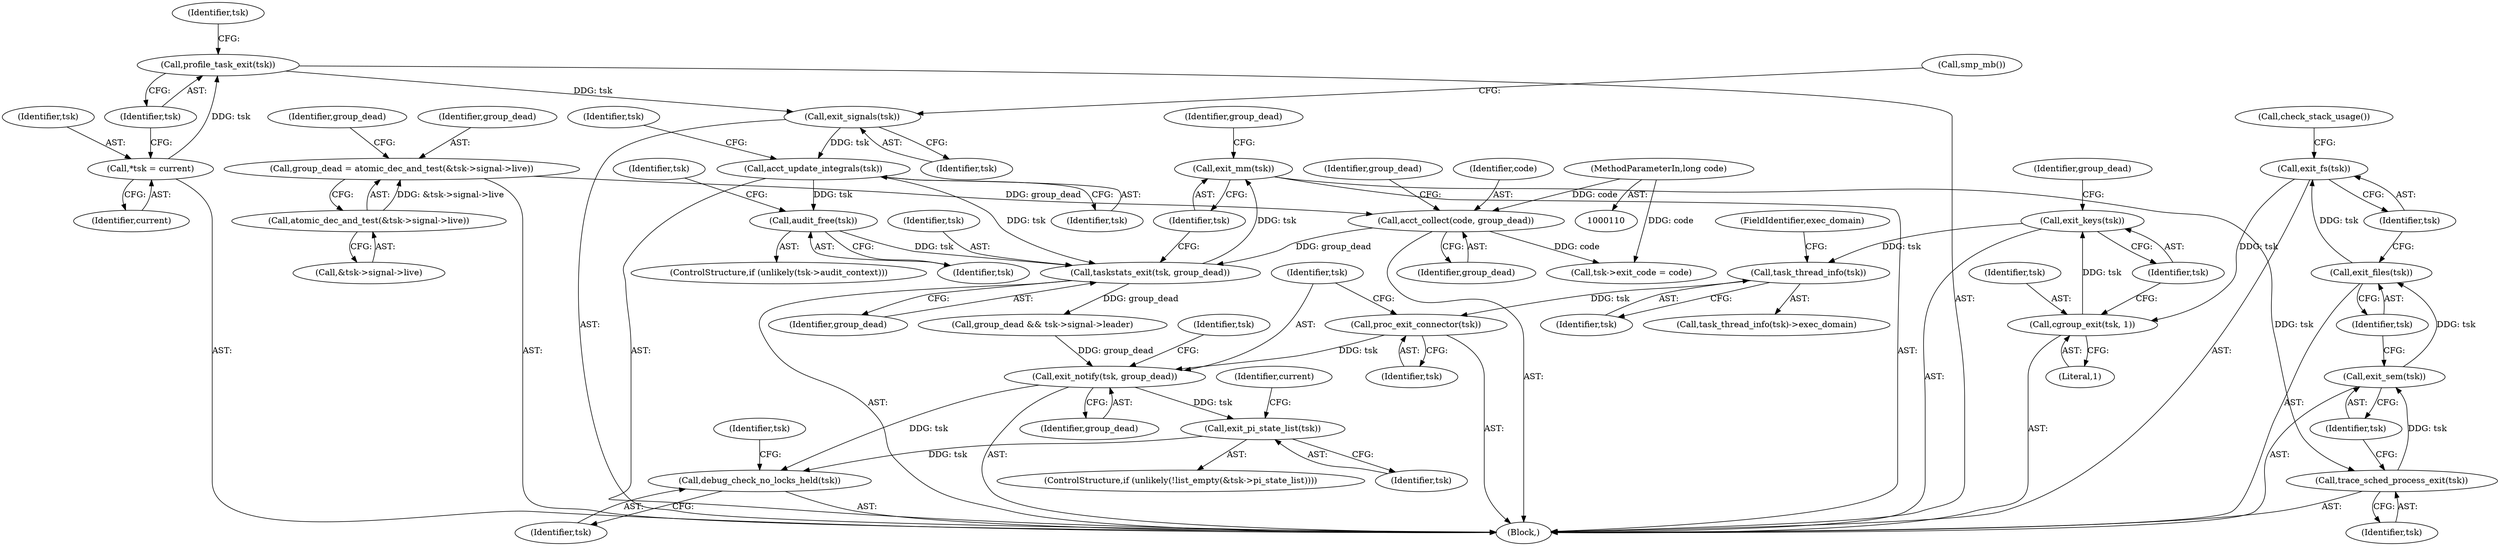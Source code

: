 digraph "0_linux_8141c7f3e7aee618312fa1c15109e1219de784a7@API" {
"1000280" [label="(Call,proc_exit_connector(tsk))"];
"1000266" [label="(Call,task_thread_info(tsk))"];
"1000251" [label="(Call,exit_keys(tsk))"];
"1000248" [label="(Call,cgroup_exit(tsk, 1))"];
"1000244" [label="(Call,exit_fs(tsk))"];
"1000242" [label="(Call,exit_files(tsk))"];
"1000240" [label="(Call,exit_sem(tsk))"];
"1000238" [label="(Call,trace_sched_process_exit(tsk))"];
"1000233" [label="(Call,exit_mm(tsk))"];
"1000230" [label="(Call,taskstats_exit(tsk, group_dead))"];
"1000174" [label="(Call,acct_update_integrals(tsk))"];
"1000163" [label="(Call,exit_signals(tsk))"];
"1000118" [label="(Call,profile_task_exit(tsk))"];
"1000114" [label="(Call,*tsk = current)"];
"1000223" [label="(Call,audit_free(tsk))"];
"1000212" [label="(Call,acct_collect(code, group_dead))"];
"1000111" [label="(MethodParameterIn,long code)"];
"1000189" [label="(Call,group_dead = atomic_dec_and_test(&tsk->signal->live))"];
"1000191" [label="(Call,atomic_dec_and_test(&tsk->signal->live))"];
"1000282" [label="(Call,exit_notify(tsk, group_dead))"];
"1000302" [label="(Call,exit_pi_state_list(tsk))"];
"1000313" [label="(Call,debug_check_no_locks_held(tsk))"];
"1000251" [label="(Call,exit_keys(tsk))"];
"1000268" [label="(FieldIdentifier,exec_domain)"];
"1000246" [label="(Call,check_stack_usage())"];
"1000240" [label="(Call,exit_sem(tsk))"];
"1000119" [label="(Identifier,tsk)"];
"1000224" [label="(Identifier,tsk)"];
"1000249" [label="(Identifier,tsk)"];
"1000163" [label="(Call,exit_signals(tsk))"];
"1000245" [label="(Identifier,tsk)"];
"1000243" [label="(Identifier,tsk)"];
"1000116" [label="(Identifier,current)"];
"1000111" [label="(MethodParameterIn,long code)"];
"1000225" [label="(Call,tsk->exit_code = code)"];
"1000191" [label="(Call,atomic_dec_and_test(&tsk->signal->live))"];
"1000302" [label="(Call,exit_pi_state_list(tsk))"];
"1000115" [label="(Identifier,tsk)"];
"1000265" [label="(Call,task_thread_info(tsk)->exec_domain)"];
"1000175" [label="(Identifier,tsk)"];
"1000250" [label="(Literal,1)"];
"1000294" [label="(ControlStructure,if (unlikely(!list_empty(&tsk->pi_state_list))))"];
"1000303" [label="(Identifier,tsk)"];
"1000213" [label="(Identifier,code)"];
"1000280" [label="(Call,proc_exit_connector(tsk))"];
"1000317" [label="(Identifier,tsk)"];
"1000199" [label="(Identifier,group_dead)"];
"1000232" [label="(Identifier,group_dead)"];
"1000266" [label="(Call,task_thread_info(tsk))"];
"1000189" [label="(Call,group_dead = atomic_dec_and_test(&tsk->signal->live))"];
"1000214" [label="(Identifier,group_dead)"];
"1000216" [label="(Identifier,group_dead)"];
"1000192" [label="(Call,&tsk->signal->live)"];
"1000236" [label="(Identifier,group_dead)"];
"1000165" [label="(Call,smp_mb())"];
"1000281" [label="(Identifier,tsk)"];
"1000283" [label="(Identifier,tsk)"];
"1000242" [label="(Call,exit_files(tsk))"];
"1000314" [label="(Identifier,tsk)"];
"1000254" [label="(Call,group_dead && tsk->signal->leader)"];
"1000174" [label="(Call,acct_update_integrals(tsk))"];
"1000282" [label="(Call,exit_notify(tsk, group_dead))"];
"1000239" [label="(Identifier,tsk)"];
"1000230" [label="(Call,taskstats_exit(tsk, group_dead))"];
"1000164" [label="(Identifier,tsk)"];
"1000307" [label="(Identifier,current)"];
"1000178" [label="(Identifier,tsk)"];
"1000190" [label="(Identifier,group_dead)"];
"1000241" [label="(Identifier,tsk)"];
"1000112" [label="(Block,)"];
"1000233" [label="(Call,exit_mm(tsk))"];
"1000114" [label="(Call,*tsk = current)"];
"1000284" [label="(Identifier,group_dead)"];
"1000238" [label="(Call,trace_sched_process_exit(tsk))"];
"1000227" [label="(Identifier,tsk)"];
"1000218" [label="(ControlStructure,if (unlikely(tsk->audit_context)))"];
"1000287" [label="(Identifier,tsk)"];
"1000313" [label="(Call,debug_check_no_locks_held(tsk))"];
"1000223" [label="(Call,audit_free(tsk))"];
"1000212" [label="(Call,acct_collect(code, group_dead))"];
"1000252" [label="(Identifier,tsk)"];
"1000244" [label="(Call,exit_fs(tsk))"];
"1000267" [label="(Identifier,tsk)"];
"1000118" [label="(Call,profile_task_exit(tsk))"];
"1000231" [label="(Identifier,tsk)"];
"1000234" [label="(Identifier,tsk)"];
"1000124" [label="(Identifier,tsk)"];
"1000255" [label="(Identifier,group_dead)"];
"1000248" [label="(Call,cgroup_exit(tsk, 1))"];
"1000280" -> "1000112"  [label="AST: "];
"1000280" -> "1000281"  [label="CFG: "];
"1000281" -> "1000280"  [label="AST: "];
"1000283" -> "1000280"  [label="CFG: "];
"1000266" -> "1000280"  [label="DDG: tsk"];
"1000280" -> "1000282"  [label="DDG: tsk"];
"1000266" -> "1000265"  [label="AST: "];
"1000266" -> "1000267"  [label="CFG: "];
"1000267" -> "1000266"  [label="AST: "];
"1000268" -> "1000266"  [label="CFG: "];
"1000251" -> "1000266"  [label="DDG: tsk"];
"1000251" -> "1000112"  [label="AST: "];
"1000251" -> "1000252"  [label="CFG: "];
"1000252" -> "1000251"  [label="AST: "];
"1000255" -> "1000251"  [label="CFG: "];
"1000248" -> "1000251"  [label="DDG: tsk"];
"1000248" -> "1000112"  [label="AST: "];
"1000248" -> "1000250"  [label="CFG: "];
"1000249" -> "1000248"  [label="AST: "];
"1000250" -> "1000248"  [label="AST: "];
"1000252" -> "1000248"  [label="CFG: "];
"1000244" -> "1000248"  [label="DDG: tsk"];
"1000244" -> "1000112"  [label="AST: "];
"1000244" -> "1000245"  [label="CFG: "];
"1000245" -> "1000244"  [label="AST: "];
"1000246" -> "1000244"  [label="CFG: "];
"1000242" -> "1000244"  [label="DDG: tsk"];
"1000242" -> "1000112"  [label="AST: "];
"1000242" -> "1000243"  [label="CFG: "];
"1000243" -> "1000242"  [label="AST: "];
"1000245" -> "1000242"  [label="CFG: "];
"1000240" -> "1000242"  [label="DDG: tsk"];
"1000240" -> "1000112"  [label="AST: "];
"1000240" -> "1000241"  [label="CFG: "];
"1000241" -> "1000240"  [label="AST: "];
"1000243" -> "1000240"  [label="CFG: "];
"1000238" -> "1000240"  [label="DDG: tsk"];
"1000238" -> "1000112"  [label="AST: "];
"1000238" -> "1000239"  [label="CFG: "];
"1000239" -> "1000238"  [label="AST: "];
"1000241" -> "1000238"  [label="CFG: "];
"1000233" -> "1000238"  [label="DDG: tsk"];
"1000233" -> "1000112"  [label="AST: "];
"1000233" -> "1000234"  [label="CFG: "];
"1000234" -> "1000233"  [label="AST: "];
"1000236" -> "1000233"  [label="CFG: "];
"1000230" -> "1000233"  [label="DDG: tsk"];
"1000230" -> "1000112"  [label="AST: "];
"1000230" -> "1000232"  [label="CFG: "];
"1000231" -> "1000230"  [label="AST: "];
"1000232" -> "1000230"  [label="AST: "];
"1000234" -> "1000230"  [label="CFG: "];
"1000174" -> "1000230"  [label="DDG: tsk"];
"1000223" -> "1000230"  [label="DDG: tsk"];
"1000212" -> "1000230"  [label="DDG: group_dead"];
"1000230" -> "1000254"  [label="DDG: group_dead"];
"1000174" -> "1000112"  [label="AST: "];
"1000174" -> "1000175"  [label="CFG: "];
"1000175" -> "1000174"  [label="AST: "];
"1000178" -> "1000174"  [label="CFG: "];
"1000163" -> "1000174"  [label="DDG: tsk"];
"1000174" -> "1000223"  [label="DDG: tsk"];
"1000163" -> "1000112"  [label="AST: "];
"1000163" -> "1000164"  [label="CFG: "];
"1000164" -> "1000163"  [label="AST: "];
"1000165" -> "1000163"  [label="CFG: "];
"1000118" -> "1000163"  [label="DDG: tsk"];
"1000118" -> "1000112"  [label="AST: "];
"1000118" -> "1000119"  [label="CFG: "];
"1000119" -> "1000118"  [label="AST: "];
"1000124" -> "1000118"  [label="CFG: "];
"1000114" -> "1000118"  [label="DDG: tsk"];
"1000114" -> "1000112"  [label="AST: "];
"1000114" -> "1000116"  [label="CFG: "];
"1000115" -> "1000114"  [label="AST: "];
"1000116" -> "1000114"  [label="AST: "];
"1000119" -> "1000114"  [label="CFG: "];
"1000223" -> "1000218"  [label="AST: "];
"1000223" -> "1000224"  [label="CFG: "];
"1000224" -> "1000223"  [label="AST: "];
"1000227" -> "1000223"  [label="CFG: "];
"1000212" -> "1000112"  [label="AST: "];
"1000212" -> "1000214"  [label="CFG: "];
"1000213" -> "1000212"  [label="AST: "];
"1000214" -> "1000212"  [label="AST: "];
"1000216" -> "1000212"  [label="CFG: "];
"1000111" -> "1000212"  [label="DDG: code"];
"1000189" -> "1000212"  [label="DDG: group_dead"];
"1000212" -> "1000225"  [label="DDG: code"];
"1000111" -> "1000110"  [label="AST: "];
"1000111" -> "1000225"  [label="DDG: code"];
"1000189" -> "1000112"  [label="AST: "];
"1000189" -> "1000191"  [label="CFG: "];
"1000190" -> "1000189"  [label="AST: "];
"1000191" -> "1000189"  [label="AST: "];
"1000199" -> "1000189"  [label="CFG: "];
"1000191" -> "1000189"  [label="DDG: &tsk->signal->live"];
"1000191" -> "1000192"  [label="CFG: "];
"1000192" -> "1000191"  [label="AST: "];
"1000282" -> "1000112"  [label="AST: "];
"1000282" -> "1000284"  [label="CFG: "];
"1000283" -> "1000282"  [label="AST: "];
"1000284" -> "1000282"  [label="AST: "];
"1000287" -> "1000282"  [label="CFG: "];
"1000254" -> "1000282"  [label="DDG: group_dead"];
"1000282" -> "1000302"  [label="DDG: tsk"];
"1000282" -> "1000313"  [label="DDG: tsk"];
"1000302" -> "1000294"  [label="AST: "];
"1000302" -> "1000303"  [label="CFG: "];
"1000303" -> "1000302"  [label="AST: "];
"1000307" -> "1000302"  [label="CFG: "];
"1000302" -> "1000313"  [label="DDG: tsk"];
"1000313" -> "1000112"  [label="AST: "];
"1000313" -> "1000314"  [label="CFG: "];
"1000314" -> "1000313"  [label="AST: "];
"1000317" -> "1000313"  [label="CFG: "];
}
